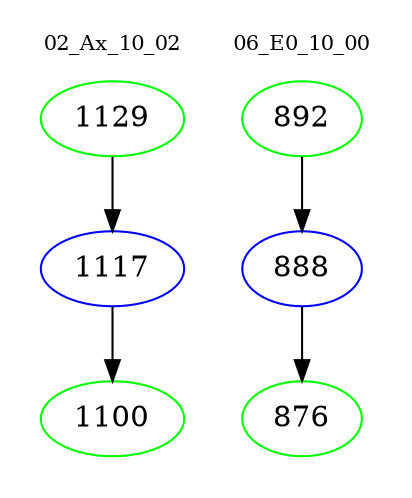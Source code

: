 digraph{
subgraph cluster_0 {
color = white
label = "02_Ax_10_02";
fontsize=10;
T0_1129 [label="1129", color="green"]
T0_1129 -> T0_1117 [color="black"]
T0_1117 [label="1117", color="blue"]
T0_1117 -> T0_1100 [color="black"]
T0_1100 [label="1100", color="green"]
}
subgraph cluster_1 {
color = white
label = "06_E0_10_00";
fontsize=10;
T1_892 [label="892", color="green"]
T1_892 -> T1_888 [color="black"]
T1_888 [label="888", color="blue"]
T1_888 -> T1_876 [color="black"]
T1_876 [label="876", color="green"]
}
}
